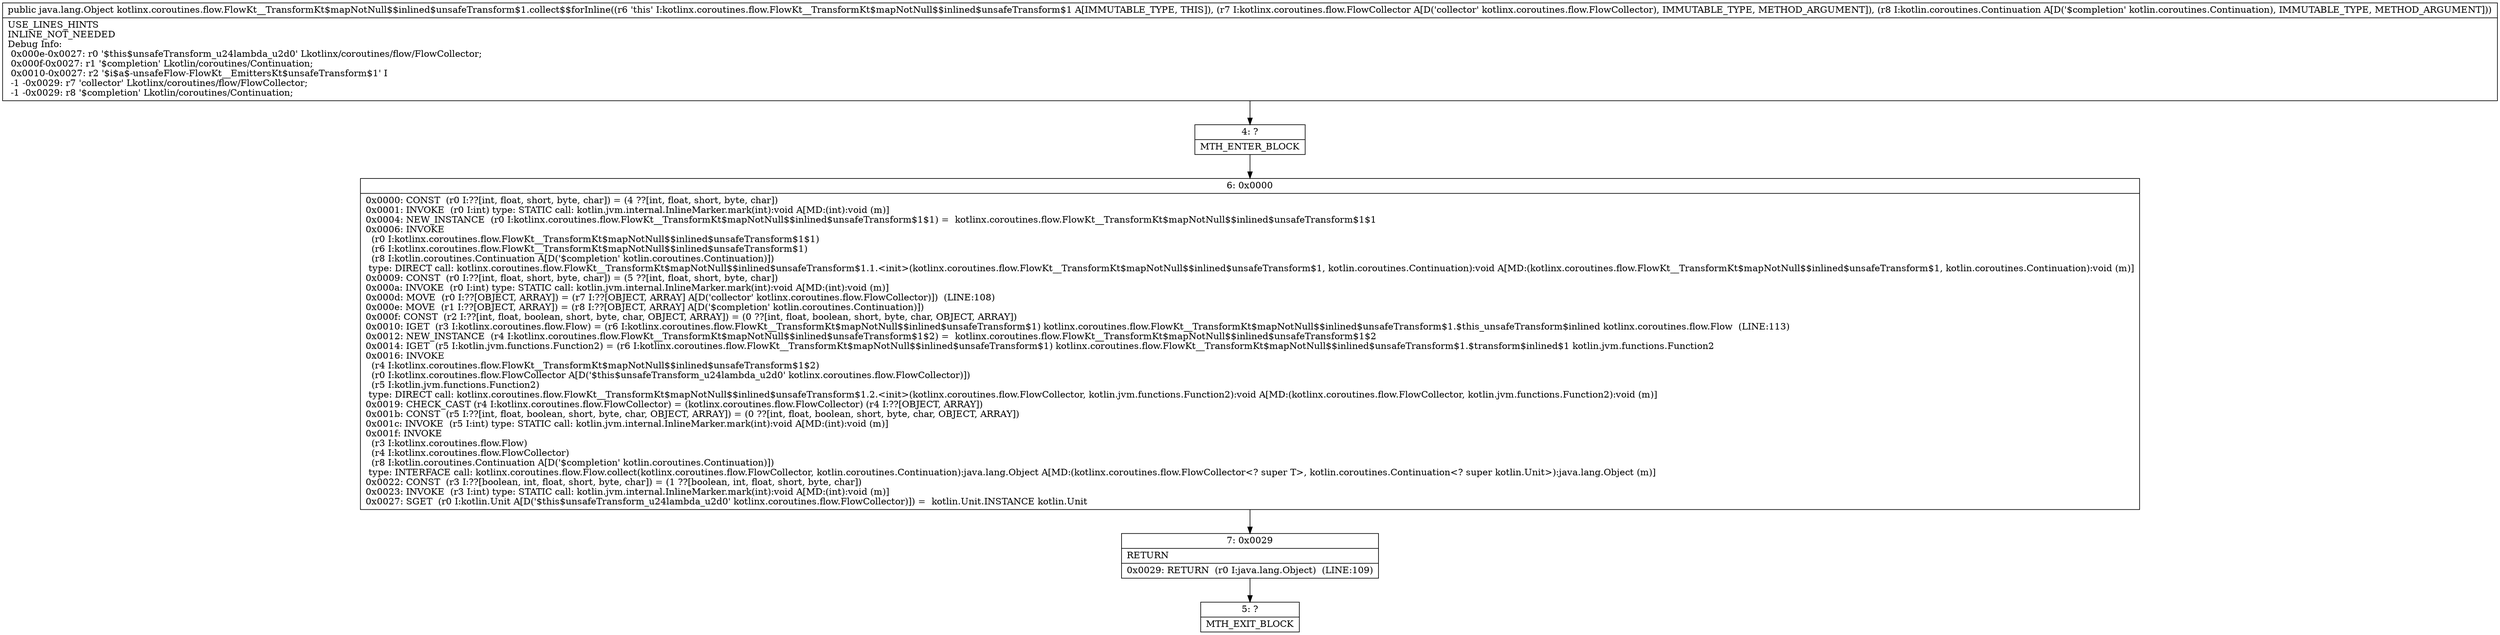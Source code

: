 digraph "CFG forkotlinx.coroutines.flow.FlowKt__TransformKt$mapNotNull$$inlined$unsafeTransform$1.collect$$forInline(Lkotlinx\/coroutines\/flow\/FlowCollector;Lkotlin\/coroutines\/Continuation;)Ljava\/lang\/Object;" {
Node_4 [shape=record,label="{4\:\ ?|MTH_ENTER_BLOCK\l}"];
Node_6 [shape=record,label="{6\:\ 0x0000|0x0000: CONST  (r0 I:??[int, float, short, byte, char]) = (4 ??[int, float, short, byte, char]) \l0x0001: INVOKE  (r0 I:int) type: STATIC call: kotlin.jvm.internal.InlineMarker.mark(int):void A[MD:(int):void (m)]\l0x0004: NEW_INSTANCE  (r0 I:kotlinx.coroutines.flow.FlowKt__TransformKt$mapNotNull$$inlined$unsafeTransform$1$1) =  kotlinx.coroutines.flow.FlowKt__TransformKt$mapNotNull$$inlined$unsafeTransform$1$1 \l0x0006: INVOKE  \l  (r0 I:kotlinx.coroutines.flow.FlowKt__TransformKt$mapNotNull$$inlined$unsafeTransform$1$1)\l  (r6 I:kotlinx.coroutines.flow.FlowKt__TransformKt$mapNotNull$$inlined$unsafeTransform$1)\l  (r8 I:kotlin.coroutines.Continuation A[D('$completion' kotlin.coroutines.Continuation)])\l type: DIRECT call: kotlinx.coroutines.flow.FlowKt__TransformKt$mapNotNull$$inlined$unsafeTransform$1.1.\<init\>(kotlinx.coroutines.flow.FlowKt__TransformKt$mapNotNull$$inlined$unsafeTransform$1, kotlin.coroutines.Continuation):void A[MD:(kotlinx.coroutines.flow.FlowKt__TransformKt$mapNotNull$$inlined$unsafeTransform$1, kotlin.coroutines.Continuation):void (m)]\l0x0009: CONST  (r0 I:??[int, float, short, byte, char]) = (5 ??[int, float, short, byte, char]) \l0x000a: INVOKE  (r0 I:int) type: STATIC call: kotlin.jvm.internal.InlineMarker.mark(int):void A[MD:(int):void (m)]\l0x000d: MOVE  (r0 I:??[OBJECT, ARRAY]) = (r7 I:??[OBJECT, ARRAY] A[D('collector' kotlinx.coroutines.flow.FlowCollector)])  (LINE:108)\l0x000e: MOVE  (r1 I:??[OBJECT, ARRAY]) = (r8 I:??[OBJECT, ARRAY] A[D('$completion' kotlin.coroutines.Continuation)]) \l0x000f: CONST  (r2 I:??[int, float, boolean, short, byte, char, OBJECT, ARRAY]) = (0 ??[int, float, boolean, short, byte, char, OBJECT, ARRAY]) \l0x0010: IGET  (r3 I:kotlinx.coroutines.flow.Flow) = (r6 I:kotlinx.coroutines.flow.FlowKt__TransformKt$mapNotNull$$inlined$unsafeTransform$1) kotlinx.coroutines.flow.FlowKt__TransformKt$mapNotNull$$inlined$unsafeTransform$1.$this_unsafeTransform$inlined kotlinx.coroutines.flow.Flow  (LINE:113)\l0x0012: NEW_INSTANCE  (r4 I:kotlinx.coroutines.flow.FlowKt__TransformKt$mapNotNull$$inlined$unsafeTransform$1$2) =  kotlinx.coroutines.flow.FlowKt__TransformKt$mapNotNull$$inlined$unsafeTransform$1$2 \l0x0014: IGET  (r5 I:kotlin.jvm.functions.Function2) = (r6 I:kotlinx.coroutines.flow.FlowKt__TransformKt$mapNotNull$$inlined$unsafeTransform$1) kotlinx.coroutines.flow.FlowKt__TransformKt$mapNotNull$$inlined$unsafeTransform$1.$transform$inlined$1 kotlin.jvm.functions.Function2 \l0x0016: INVOKE  \l  (r4 I:kotlinx.coroutines.flow.FlowKt__TransformKt$mapNotNull$$inlined$unsafeTransform$1$2)\l  (r0 I:kotlinx.coroutines.flow.FlowCollector A[D('$this$unsafeTransform_u24lambda_u2d0' kotlinx.coroutines.flow.FlowCollector)])\l  (r5 I:kotlin.jvm.functions.Function2)\l type: DIRECT call: kotlinx.coroutines.flow.FlowKt__TransformKt$mapNotNull$$inlined$unsafeTransform$1.2.\<init\>(kotlinx.coroutines.flow.FlowCollector, kotlin.jvm.functions.Function2):void A[MD:(kotlinx.coroutines.flow.FlowCollector, kotlin.jvm.functions.Function2):void (m)]\l0x0019: CHECK_CAST (r4 I:kotlinx.coroutines.flow.FlowCollector) = (kotlinx.coroutines.flow.FlowCollector) (r4 I:??[OBJECT, ARRAY]) \l0x001b: CONST  (r5 I:??[int, float, boolean, short, byte, char, OBJECT, ARRAY]) = (0 ??[int, float, boolean, short, byte, char, OBJECT, ARRAY]) \l0x001c: INVOKE  (r5 I:int) type: STATIC call: kotlin.jvm.internal.InlineMarker.mark(int):void A[MD:(int):void (m)]\l0x001f: INVOKE  \l  (r3 I:kotlinx.coroutines.flow.Flow)\l  (r4 I:kotlinx.coroutines.flow.FlowCollector)\l  (r8 I:kotlin.coroutines.Continuation A[D('$completion' kotlin.coroutines.Continuation)])\l type: INTERFACE call: kotlinx.coroutines.flow.Flow.collect(kotlinx.coroutines.flow.FlowCollector, kotlin.coroutines.Continuation):java.lang.Object A[MD:(kotlinx.coroutines.flow.FlowCollector\<? super T\>, kotlin.coroutines.Continuation\<? super kotlin.Unit\>):java.lang.Object (m)]\l0x0022: CONST  (r3 I:??[boolean, int, float, short, byte, char]) = (1 ??[boolean, int, float, short, byte, char]) \l0x0023: INVOKE  (r3 I:int) type: STATIC call: kotlin.jvm.internal.InlineMarker.mark(int):void A[MD:(int):void (m)]\l0x0027: SGET  (r0 I:kotlin.Unit A[D('$this$unsafeTransform_u24lambda_u2d0' kotlinx.coroutines.flow.FlowCollector)]) =  kotlin.Unit.INSTANCE kotlin.Unit \l}"];
Node_7 [shape=record,label="{7\:\ 0x0029|RETURN\l|0x0029: RETURN  (r0 I:java.lang.Object)  (LINE:109)\l}"];
Node_5 [shape=record,label="{5\:\ ?|MTH_EXIT_BLOCK\l}"];
MethodNode[shape=record,label="{public java.lang.Object kotlinx.coroutines.flow.FlowKt__TransformKt$mapNotNull$$inlined$unsafeTransform$1.collect$$forInline((r6 'this' I:kotlinx.coroutines.flow.FlowKt__TransformKt$mapNotNull$$inlined$unsafeTransform$1 A[IMMUTABLE_TYPE, THIS]), (r7 I:kotlinx.coroutines.flow.FlowCollector A[D('collector' kotlinx.coroutines.flow.FlowCollector), IMMUTABLE_TYPE, METHOD_ARGUMENT]), (r8 I:kotlin.coroutines.Continuation A[D('$completion' kotlin.coroutines.Continuation), IMMUTABLE_TYPE, METHOD_ARGUMENT]))  | USE_LINES_HINTS\lINLINE_NOT_NEEDED\lDebug Info:\l  0x000e\-0x0027: r0 '$this$unsafeTransform_u24lambda_u2d0' Lkotlinx\/coroutines\/flow\/FlowCollector;\l  0x000f\-0x0027: r1 '$completion' Lkotlin\/coroutines\/Continuation;\l  0x0010\-0x0027: r2 '$i$a$\-unsafeFlow\-FlowKt__EmittersKt$unsafeTransform$1' I\l  \-1 \-0x0029: r7 'collector' Lkotlinx\/coroutines\/flow\/FlowCollector;\l  \-1 \-0x0029: r8 '$completion' Lkotlin\/coroutines\/Continuation;\l}"];
MethodNode -> Node_4;Node_4 -> Node_6;
Node_6 -> Node_7;
Node_7 -> Node_5;
}

